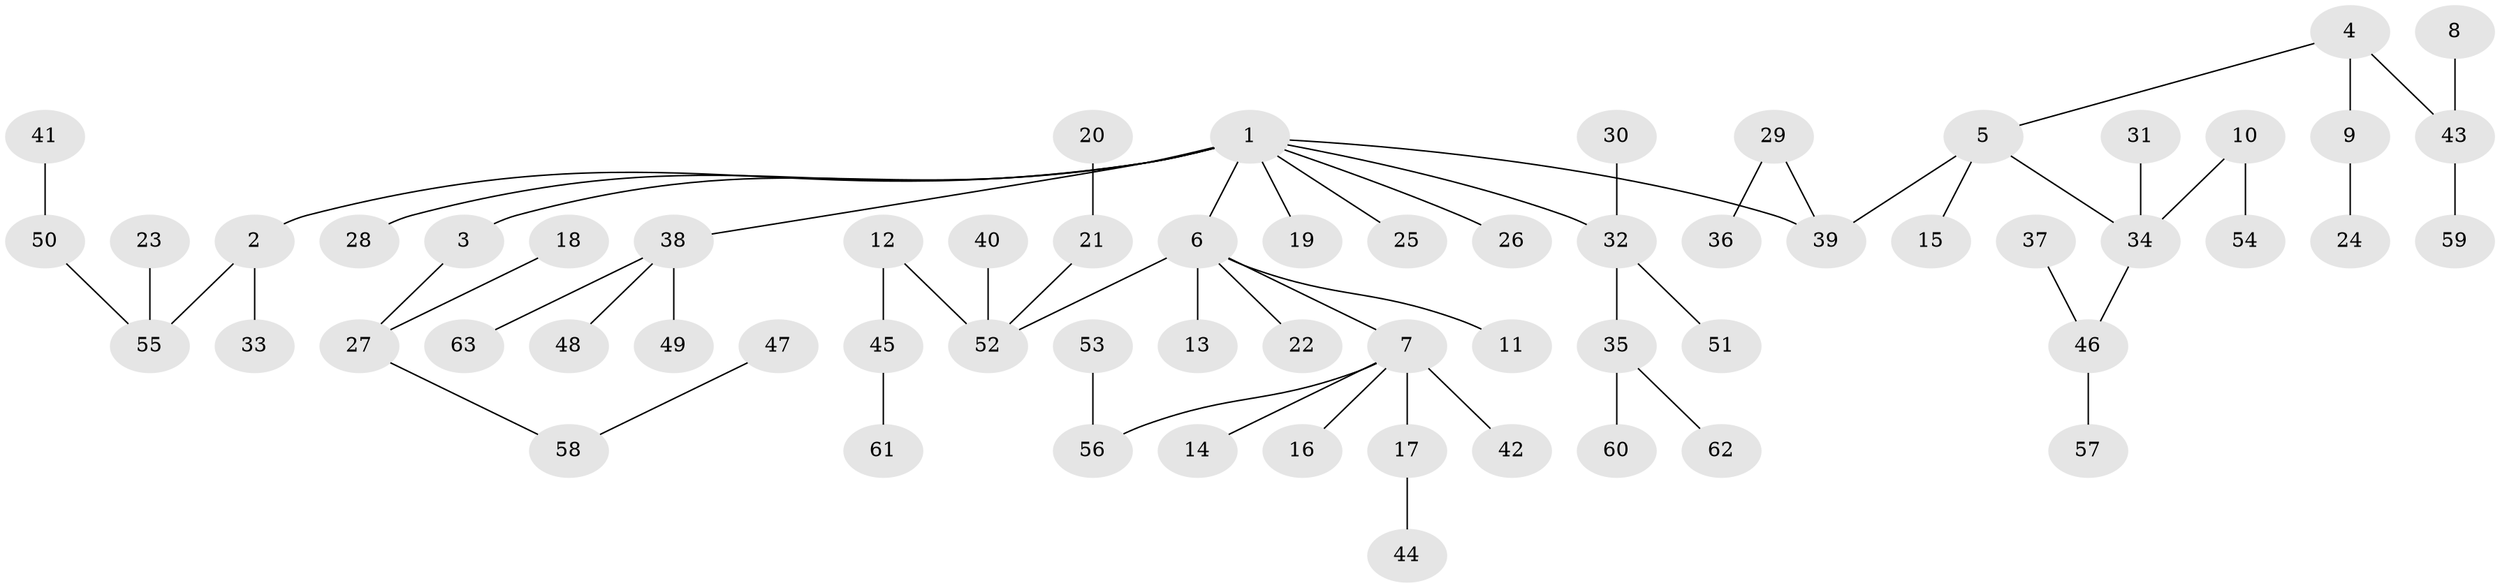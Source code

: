 // original degree distribution, {6: 0.016, 5: 0.032, 3: 0.16, 4: 0.072, 7: 0.008, 1: 0.52, 2: 0.192}
// Generated by graph-tools (version 1.1) at 2025/26/03/09/25 03:26:28]
// undirected, 63 vertices, 62 edges
graph export_dot {
graph [start="1"]
  node [color=gray90,style=filled];
  1;
  2;
  3;
  4;
  5;
  6;
  7;
  8;
  9;
  10;
  11;
  12;
  13;
  14;
  15;
  16;
  17;
  18;
  19;
  20;
  21;
  22;
  23;
  24;
  25;
  26;
  27;
  28;
  29;
  30;
  31;
  32;
  33;
  34;
  35;
  36;
  37;
  38;
  39;
  40;
  41;
  42;
  43;
  44;
  45;
  46;
  47;
  48;
  49;
  50;
  51;
  52;
  53;
  54;
  55;
  56;
  57;
  58;
  59;
  60;
  61;
  62;
  63;
  1 -- 2 [weight=1.0];
  1 -- 3 [weight=1.0];
  1 -- 6 [weight=1.0];
  1 -- 19 [weight=1.0];
  1 -- 25 [weight=1.0];
  1 -- 26 [weight=1.0];
  1 -- 28 [weight=1.0];
  1 -- 32 [weight=1.0];
  1 -- 38 [weight=1.0];
  1 -- 39 [weight=1.0];
  2 -- 33 [weight=1.0];
  2 -- 55 [weight=1.0];
  3 -- 27 [weight=1.0];
  4 -- 5 [weight=1.0];
  4 -- 9 [weight=1.0];
  4 -- 43 [weight=1.0];
  5 -- 15 [weight=1.0];
  5 -- 34 [weight=1.0];
  5 -- 39 [weight=1.0];
  6 -- 7 [weight=1.0];
  6 -- 11 [weight=1.0];
  6 -- 13 [weight=1.0];
  6 -- 22 [weight=1.0];
  6 -- 52 [weight=1.0];
  7 -- 14 [weight=1.0];
  7 -- 16 [weight=1.0];
  7 -- 17 [weight=1.0];
  7 -- 42 [weight=1.0];
  7 -- 56 [weight=1.0];
  8 -- 43 [weight=1.0];
  9 -- 24 [weight=1.0];
  10 -- 34 [weight=1.0];
  10 -- 54 [weight=1.0];
  12 -- 45 [weight=1.0];
  12 -- 52 [weight=1.0];
  17 -- 44 [weight=1.0];
  18 -- 27 [weight=1.0];
  20 -- 21 [weight=1.0];
  21 -- 52 [weight=1.0];
  23 -- 55 [weight=1.0];
  27 -- 58 [weight=1.0];
  29 -- 36 [weight=1.0];
  29 -- 39 [weight=1.0];
  30 -- 32 [weight=1.0];
  31 -- 34 [weight=1.0];
  32 -- 35 [weight=1.0];
  32 -- 51 [weight=1.0];
  34 -- 46 [weight=1.0];
  35 -- 60 [weight=1.0];
  35 -- 62 [weight=1.0];
  37 -- 46 [weight=1.0];
  38 -- 48 [weight=1.0];
  38 -- 49 [weight=1.0];
  38 -- 63 [weight=1.0];
  40 -- 52 [weight=1.0];
  41 -- 50 [weight=1.0];
  43 -- 59 [weight=1.0];
  45 -- 61 [weight=1.0];
  46 -- 57 [weight=1.0];
  47 -- 58 [weight=1.0];
  50 -- 55 [weight=1.0];
  53 -- 56 [weight=1.0];
}
